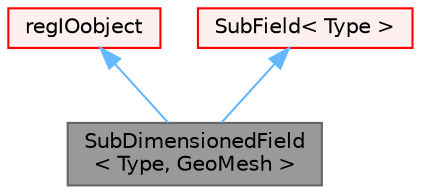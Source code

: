 digraph "SubDimensionedField&lt; Type, GeoMesh &gt;"
{
 // LATEX_PDF_SIZE
  bgcolor="transparent";
  edge [fontname=Helvetica,fontsize=10,labelfontname=Helvetica,labelfontsize=10];
  node [fontname=Helvetica,fontsize=10,shape=box,height=0.2,width=0.4];
  Node1 [id="Node000001",label="SubDimensionedField\l\< Type, GeoMesh \>",height=0.2,width=0.4,color="gray40", fillcolor="grey60", style="filled", fontcolor="black",tooltip="SubDimensionedField is a DimensionedField obtained as a section of another DimensionedField."];
  Node2 -> Node1 [id="edge1_Node000001_Node000002",dir="back",color="steelblue1",style="solid",tooltip=" "];
  Node2 [id="Node000002",label="regIOobject",height=0.2,width=0.4,color="red", fillcolor="#FFF0F0", style="filled",URL="$classFoam_1_1regIOobject.html",tooltip="regIOobject is an abstract class derived from IOobject to handle automatic object registration with t..."];
  Node7 -> Node1 [id="edge2_Node000001_Node000007",dir="back",color="steelblue1",style="solid",tooltip=" "];
  Node7 [id="Node000007",label="SubField\< Type \>",height=0.2,width=0.4,color="red", fillcolor="#FFF0F0", style="filled",URL="$classFoam_1_1SubField.html",tooltip="SubField is a Field obtained as a section of another Field, without its own allocation...."];
}

